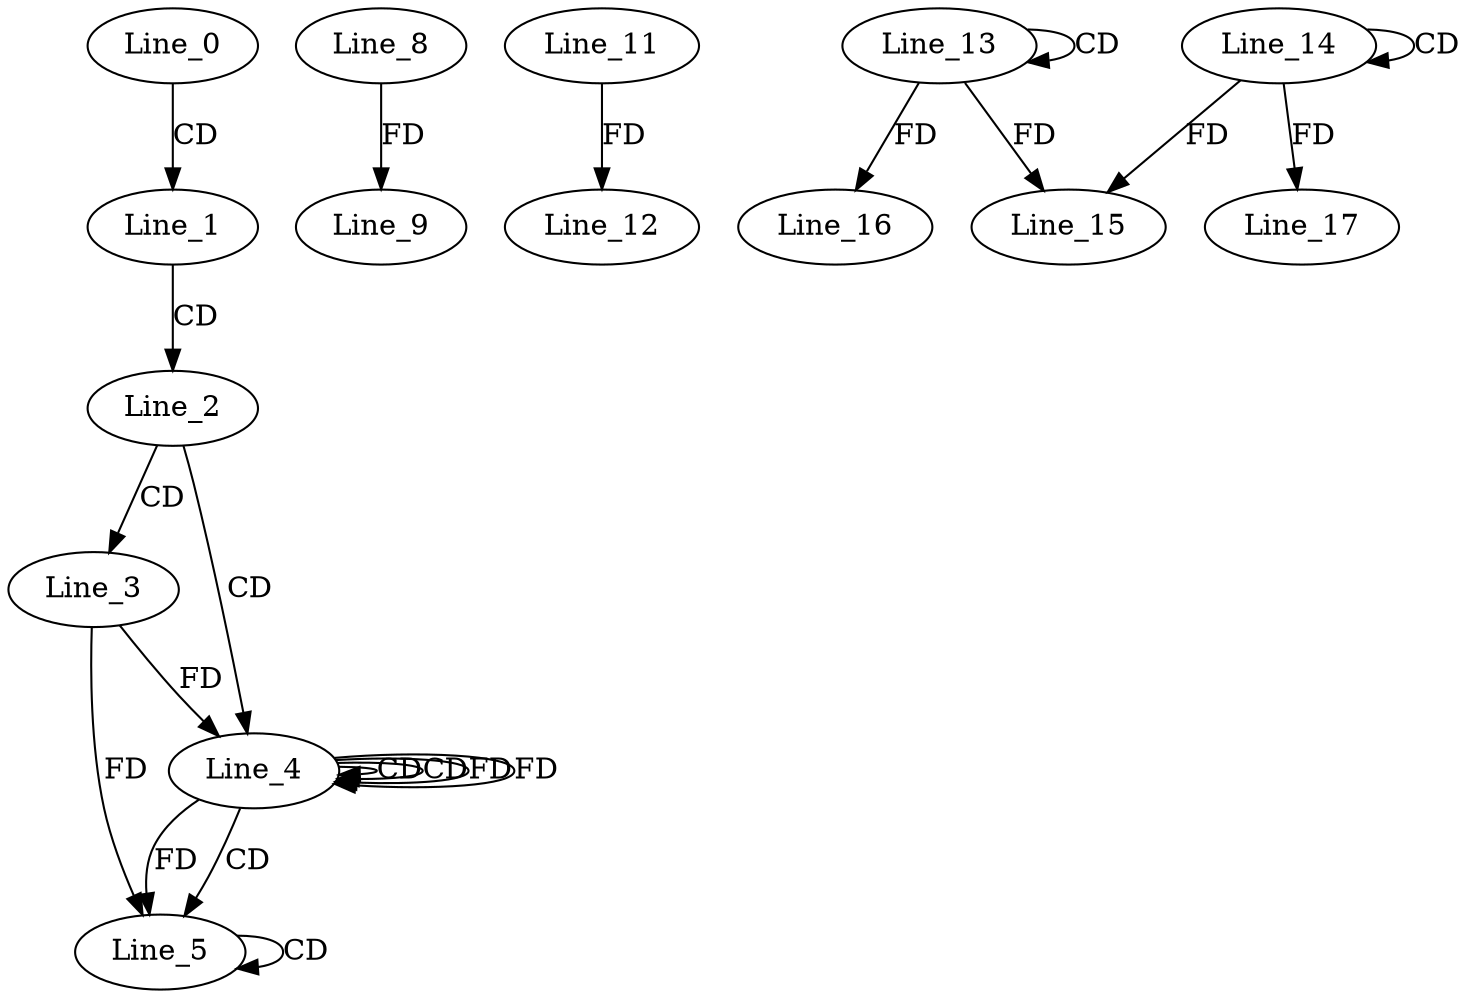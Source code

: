 digraph G {
  Line_0;
  Line_1;
  Line_2;
  Line_3;
  Line_3;
  Line_4;
  Line_4;
  Line_4;
  Line_4;
  Line_5;
  Line_5;
  Line_5;
  Line_8;
  Line_9;
  Line_11;
  Line_12;
  Line_13;
  Line_13;
  Line_14;
  Line_14;
  Line_15;
  Line_15;
  Line_16;
  Line_17;
  Line_0 -> Line_1 [ label="CD" ];
  Line_1 -> Line_2 [ label="CD" ];
  Line_2 -> Line_3 [ label="CD" ];
  Line_2 -> Line_4 [ label="CD" ];
  Line_4 -> Line_4 [ label="CD" ];
  Line_4 -> Line_4 [ label="CD" ];
  Line_3 -> Line_4 [ label="FD" ];
  Line_4 -> Line_4 [ label="FD" ];
  Line_4 -> Line_5 [ label="CD" ];
  Line_5 -> Line_5 [ label="CD" ];
  Line_3 -> Line_5 [ label="FD" ];
  Line_4 -> Line_5 [ label="FD" ];
  Line_8 -> Line_9 [ label="FD" ];
  Line_11 -> Line_12 [ label="FD" ];
  Line_13 -> Line_13 [ label="CD" ];
  Line_14 -> Line_14 [ label="CD" ];
  Line_14 -> Line_15 [ label="FD" ];
  Line_13 -> Line_15 [ label="FD" ];
  Line_13 -> Line_16 [ label="FD" ];
  Line_14 -> Line_17 [ label="FD" ];
  Line_4 -> Line_4 [ label="FD" ];
}
